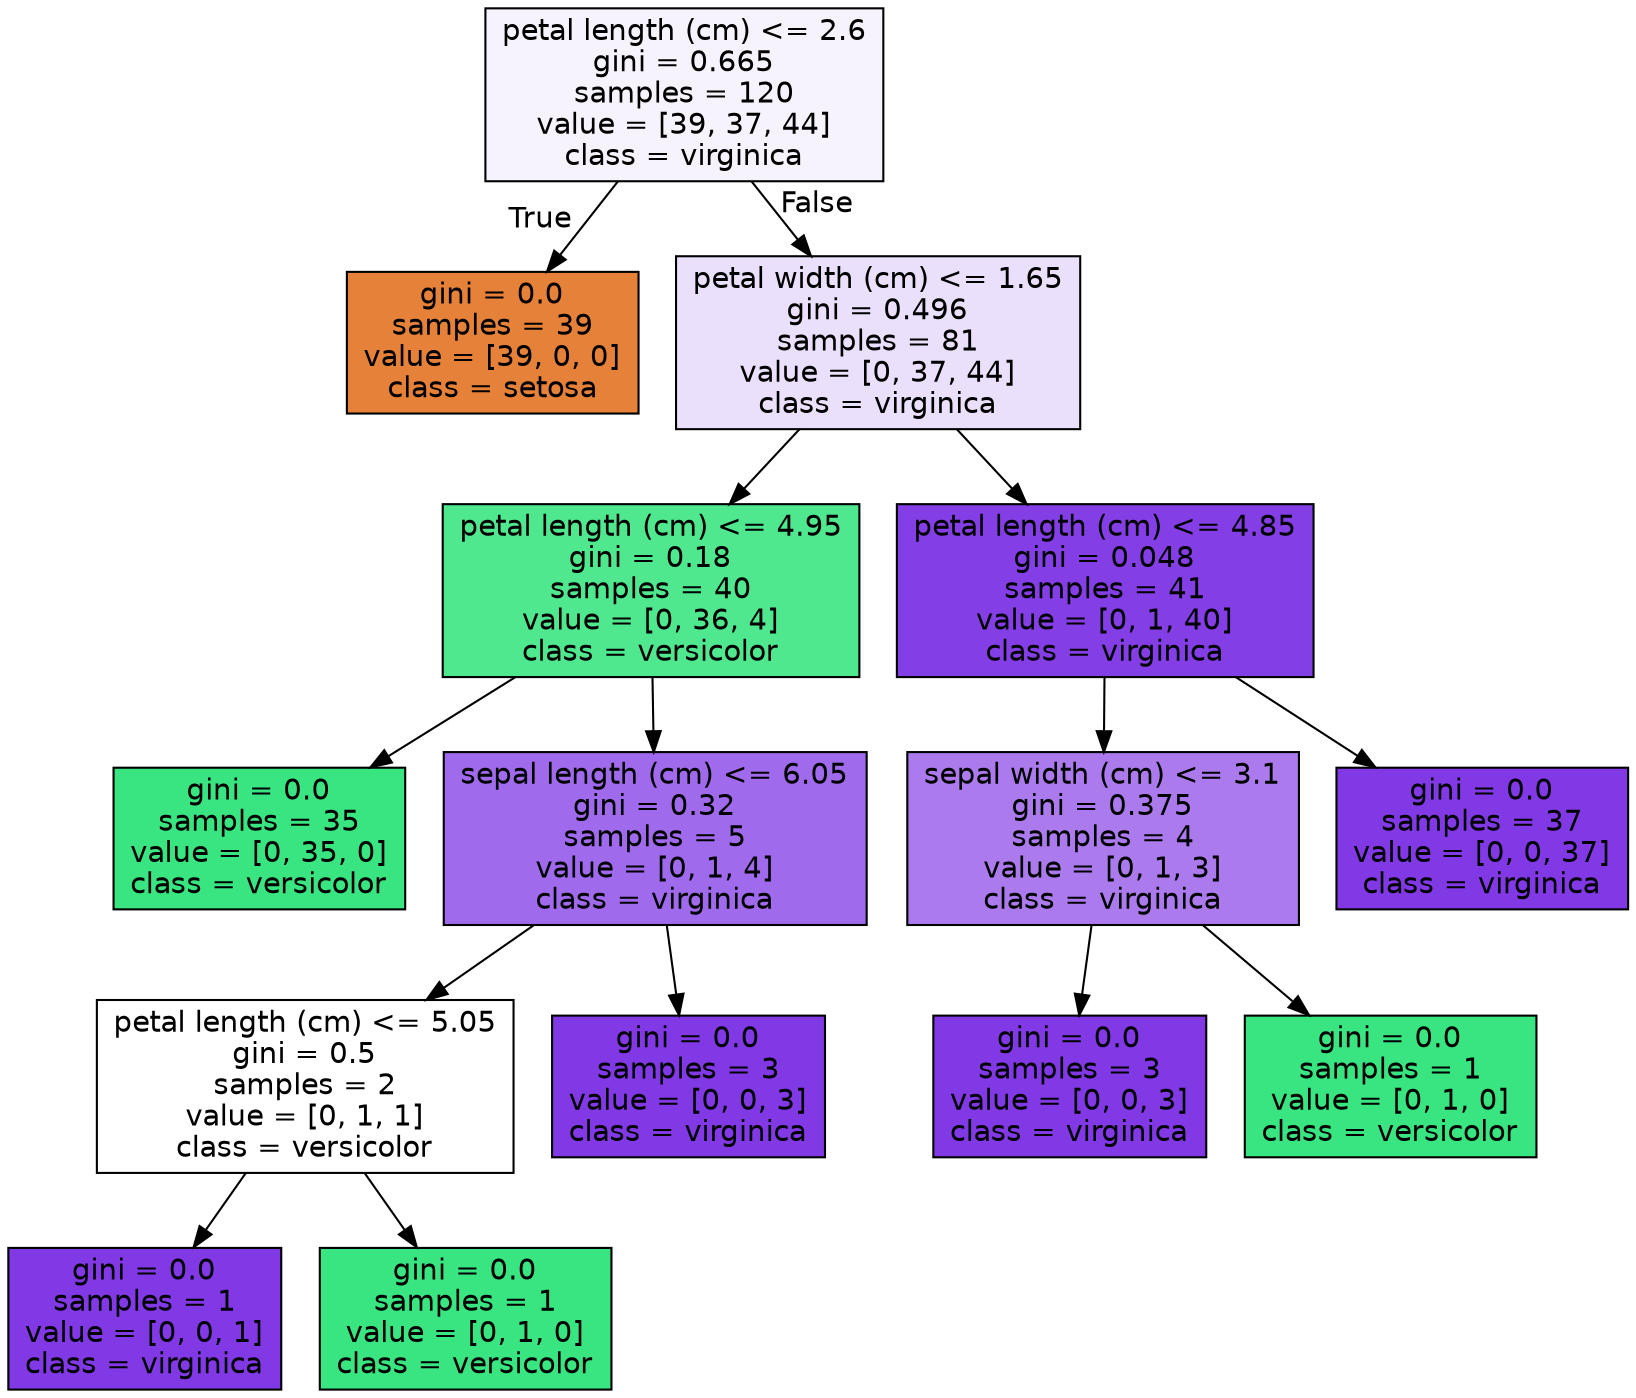 digraph Tree {
node [shape=box, style="filled", color="black", fontname="helvetica"] ;
edge [fontname="helvetica"] ;
0 [label="petal length (cm) <= 2.6\ngini = 0.665\nsamples = 120\nvalue = [39, 37, 44]\nclass = virginica", fillcolor="#f7f3fd"] ;
1 [label="gini = 0.0\nsamples = 39\nvalue = [39, 0, 0]\nclass = setosa", fillcolor="#e58139"] ;
0 -> 1 [labeldistance=2.5, labelangle=45, headlabel="True"] ;
2 [label="petal width (cm) <= 1.65\ngini = 0.496\nsamples = 81\nvalue = [0, 37, 44]\nclass = virginica", fillcolor="#ebe0fb"] ;
0 -> 2 [labeldistance=2.5, labelangle=-45, headlabel="False"] ;
3 [label="petal length (cm) <= 4.95\ngini = 0.18\nsamples = 40\nvalue = [0, 36, 4]\nclass = versicolor", fillcolor="#4fe88f"] ;
2 -> 3 ;
4 [label="gini = 0.0\nsamples = 35\nvalue = [0, 35, 0]\nclass = versicolor", fillcolor="#39e581"] ;
3 -> 4 ;
5 [label="sepal length (cm) <= 6.05\ngini = 0.32\nsamples = 5\nvalue = [0, 1, 4]\nclass = virginica", fillcolor="#a06aec"] ;
3 -> 5 ;
6 [label="petal length (cm) <= 5.05\ngini = 0.5\nsamples = 2\nvalue = [0, 1, 1]\nclass = versicolor", fillcolor="#ffffff"] ;
5 -> 6 ;
7 [label="gini = 0.0\nsamples = 1\nvalue = [0, 0, 1]\nclass = virginica", fillcolor="#8139e5"] ;
6 -> 7 ;
8 [label="gini = 0.0\nsamples = 1\nvalue = [0, 1, 0]\nclass = versicolor", fillcolor="#39e581"] ;
6 -> 8 ;
9 [label="gini = 0.0\nsamples = 3\nvalue = [0, 0, 3]\nclass = virginica", fillcolor="#8139e5"] ;
5 -> 9 ;
10 [label="petal length (cm) <= 4.85\ngini = 0.048\nsamples = 41\nvalue = [0, 1, 40]\nclass = virginica", fillcolor="#843ee6"] ;
2 -> 10 ;
11 [label="sepal width (cm) <= 3.1\ngini = 0.375\nsamples = 4\nvalue = [0, 1, 3]\nclass = virginica", fillcolor="#ab7bee"] ;
10 -> 11 ;
12 [label="gini = 0.0\nsamples = 3\nvalue = [0, 0, 3]\nclass = virginica", fillcolor="#8139e5"] ;
11 -> 12 ;
13 [label="gini = 0.0\nsamples = 1\nvalue = [0, 1, 0]\nclass = versicolor", fillcolor="#39e581"] ;
11 -> 13 ;
14 [label="gini = 0.0\nsamples = 37\nvalue = [0, 0, 37]\nclass = virginica", fillcolor="#8139e5"] ;
10 -> 14 ;
}